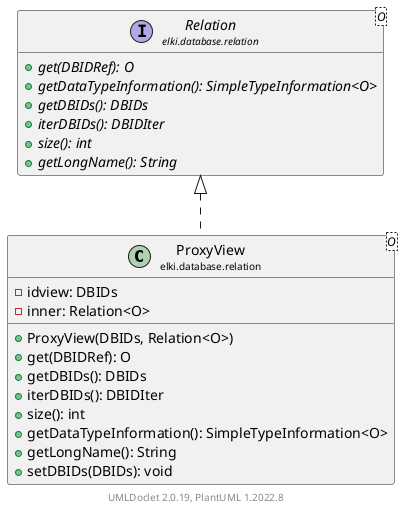 @startuml
    remove .*\.(Instance|Par|Parameterizer|Factory)$
    set namespaceSeparator none
    hide empty fields
    hide empty methods

    class "<size:14>ProxyView\n<size:10>elki.database.relation" as elki.database.relation.ProxyView<O> [[ProxyView.html]] {
        -idview: DBIDs
        -inner: Relation<O>
        +ProxyView(DBIDs, Relation<O>)
        +get(DBIDRef): O
        +getDBIDs(): DBIDs
        +iterDBIDs(): DBIDIter
        +size(): int
        +getDataTypeInformation(): SimpleTypeInformation<O>
        +getLongName(): String
        +setDBIDs(DBIDs): void
    }

    interface "<size:14>Relation\n<size:10>elki.database.relation" as elki.database.relation.Relation<O> [[Relation.html]] {
        {abstract} +get(DBIDRef): O
        {abstract} +getDataTypeInformation(): SimpleTypeInformation<O>
        {abstract} +getDBIDs(): DBIDs
        {abstract} +iterDBIDs(): DBIDIter
        {abstract} +size(): int
        {abstract} +getLongName(): String
    }

    elki.database.relation.Relation <|.. elki.database.relation.ProxyView

    center footer UMLDoclet 2.0.19, PlantUML 1.2022.8
@enduml
